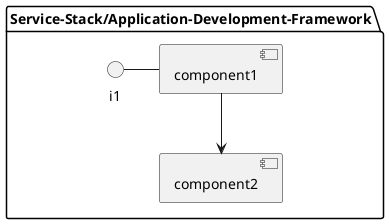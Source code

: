 @startuml

package "Service-Stack/Application-Development-Framework" {
component component1
component component2
interface i1

}
i1 - component1
component1 --> component2
@enduml
